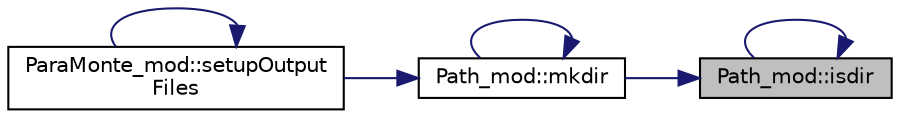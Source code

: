 digraph "Path_mod::isdir"
{
 // LATEX_PDF_SIZE
  edge [fontname="Helvetica",fontsize="10",labelfontname="Helvetica",labelfontsize="10"];
  node [fontname="Helvetica",fontsize="10",shape=record];
  rankdir="RL";
  Node1 [label="Path_mod::isdir",height=0.2,width=0.4,color="black", fillcolor="grey75", style="filled", fontcolor="black",tooltip="This procedure is a static method of the class Path_mod::Path_type.  Return .true...."];
  Node1 -> Node1 [dir="back",color="midnightblue",fontsize="10",style="solid",fontname="Helvetica"];
  Node1 -> Node2 [dir="back",color="midnightblue",fontsize="10",style="solid",fontname="Helvetica"];
  Node2 [label="Path_mod::mkdir",height=0.2,width=0.4,color="black", fillcolor="white", style="filled",URL="$namespacePath__mod.html#a21549274757a5d6ae58896a50be6dde4",tooltip="This procedure is a static method of the class Path_mod::Path_type.  Make the requested (nested) dire..."];
  Node2 -> Node2 [dir="back",color="midnightblue",fontsize="10",style="solid",fontname="Helvetica"];
  Node2 -> Node3 [dir="back",color="midnightblue",fontsize="10",style="solid",fontname="Helvetica"];
  Node3 [label="ParaMonte_mod::setupOutput\lFiles",height=0.2,width=0.4,color="black", fillcolor="white", style="filled",URL="$namespaceParaMonte__mod.html#a1afbe18f65381fac7dc78338d65614c7",tooltip="This procedure is a method of the class ParaMonte_mod::ParaMonte_type. Set up the output files of the..."];
  Node3 -> Node3 [dir="back",color="midnightblue",fontsize="10",style="solid",fontname="Helvetica"];
}
